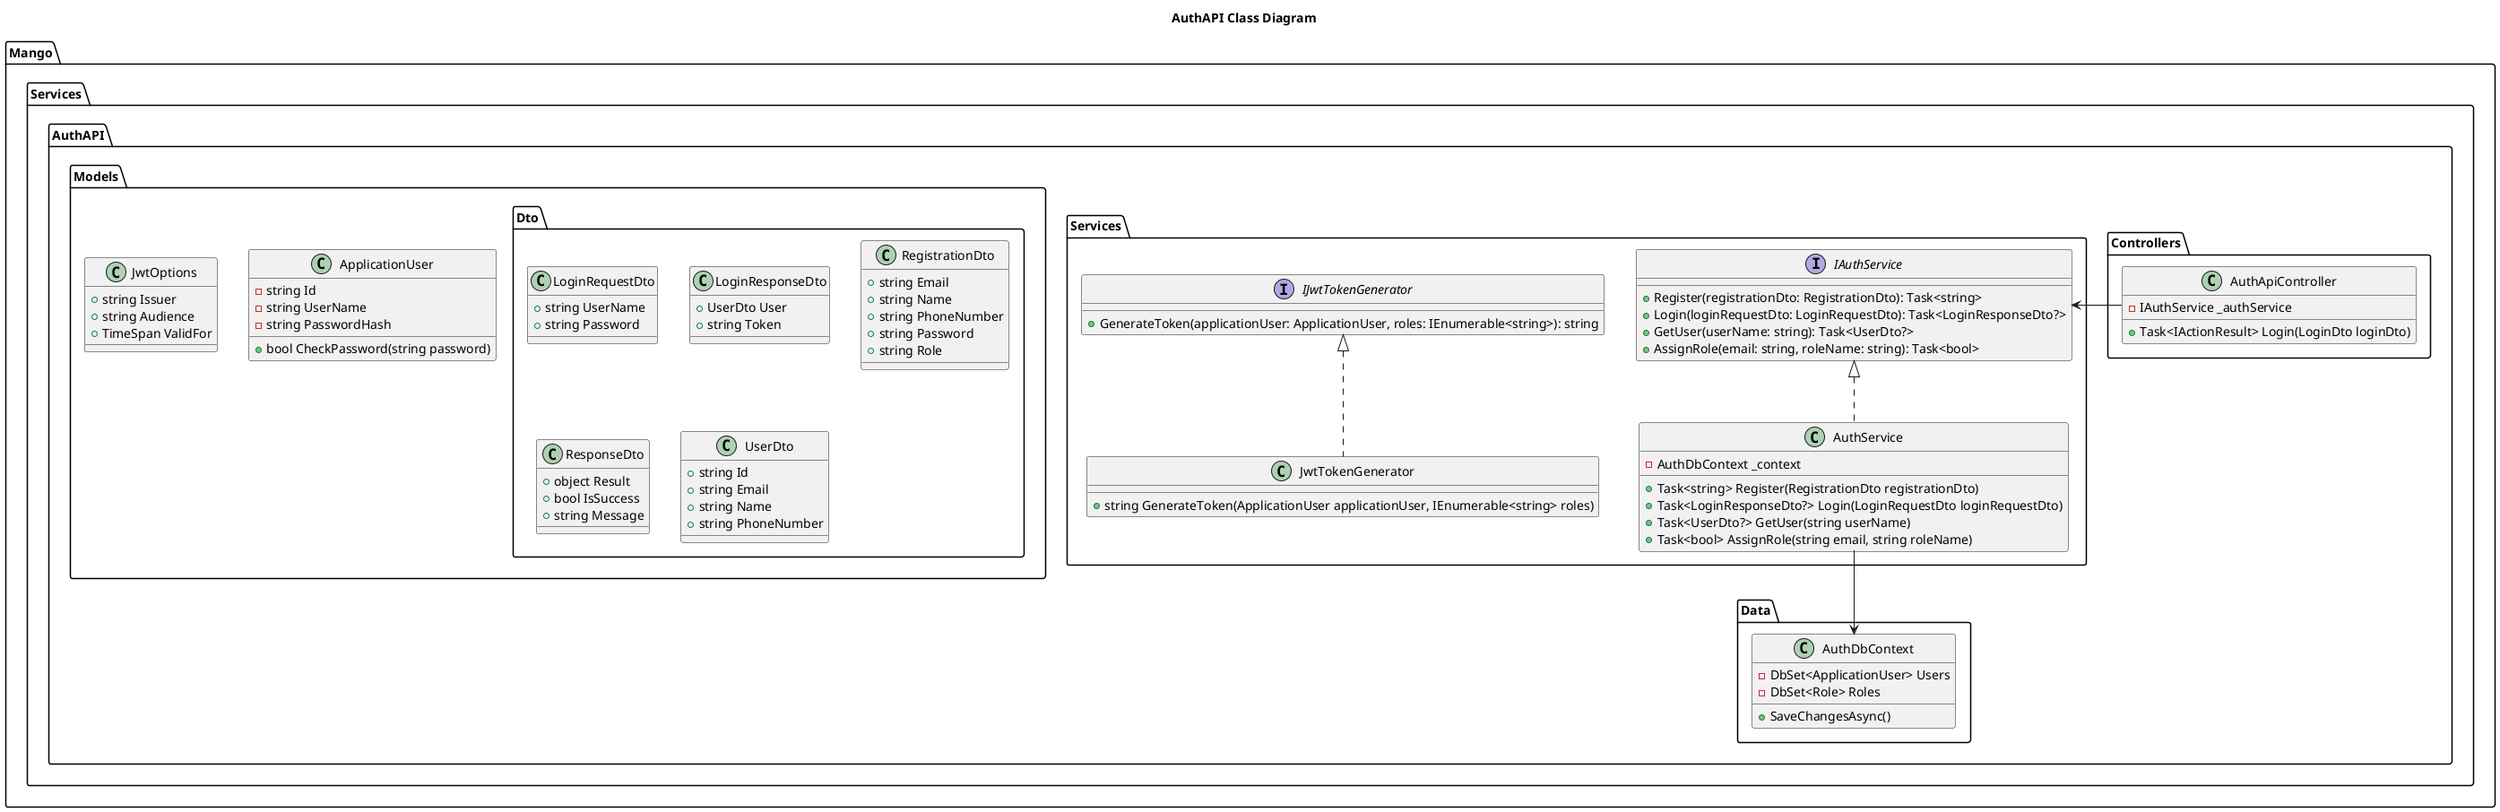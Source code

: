 @startuml
title AuthAPI Class Diagram
page 1x2
package "Mango.Services.AuthAPI" <<Folder>> {
    package "Mango.Services.AuthAPI.Controllers" <<Folder>> {
        class AuthApiController {
            - IAuthService _authService
            + Task<IActionResult> Login(LoginDto loginDto)
        }
    }
    package "Mango.Services.AuthAPI.Services" <<Folder>> {
        class JwtTokenGenerator implements IJwtTokenGenerator {
            + string GenerateToken(ApplicationUser applicationUser, IEnumerable<string> roles)
        }
        class AuthService implements IAuthService {
            - AuthDbContext _context
            + Task<string> Register(RegistrationDto registrationDto)
            + Task<LoginResponseDto?> Login(LoginRequestDto loginRequestDto)
            + Task<UserDto?> GetUser(string userName)
            + Task<bool> AssignRole(string email, string roleName)
        }
        interface IAuthService {
            + Register(registrationDto: RegistrationDto): Task<string>
            + Login(loginRequestDto: LoginRequestDto): Task<LoginResponseDto?>
            + GetUser(userName: string): Task<UserDto?>
            + AssignRole(email: string, roleName: string): Task<bool>
        }
        interface IJwtTokenGenerator {
            + GenerateToken(applicationUser: ApplicationUser, roles: IEnumerable<string>): string
        }
    }
    package "Mango.Services.AuthAPI.Data" <<Folder>> {
        class AuthDbContext {
            - DbSet<ApplicationUser> Users
            - DbSet<Role> Roles
            + SaveChangesAsync()
        }
    }
    package "Mango.Services.AuthAPI.Models" <<Folder>> {
        class ApplicationUser {
            - string Id
            - string UserName
            - string PasswordHash
            + bool CheckPassword(string password)
        }
        class JwtOptions {
            + string Issuer
            + string Audience
            + TimeSpan ValidFor
        }
        class Dto.LoginRequestDto {
            + string UserName
            + string Password
        }
        class Dto.LoginResponseDto {
            + UserDto User
            + string Token
        }
        class Dto.RegistrationDto {
            + string Email
            + string Name
            + string PhoneNumber
            + string Password
            + string Role
        }
        class Dto.ResponseDto {
            + object Result
            + bool IsSuccess
            + string Message
        }
        class Dto.UserDto {
            + string Id
            + string Email
            + string Name
            + string PhoneNumber
        }
    }
    AuthService -down-> AuthDbContext
    AuthApiController -> IAuthService
    
}

@enduml
